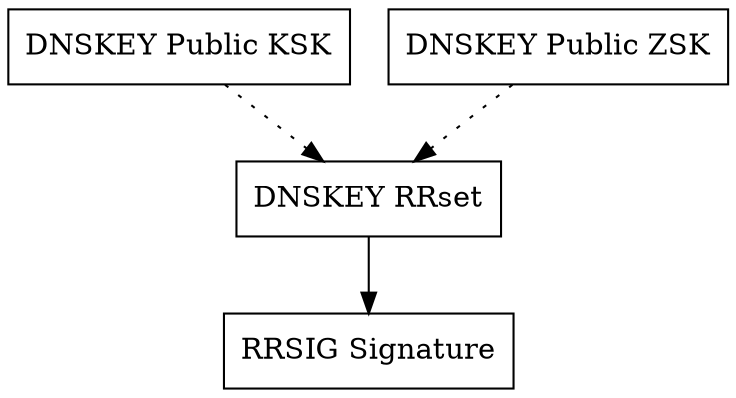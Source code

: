 digraph structs {
node [shape=record];
	dnskey [shape=record, label="DNSKEY RRset"];
	struct1 [shape=record, label="DNSKEY Public KSK"];
	struct2 [shape=record, label="DNSKEY Public ZSK"];
	verified [shape=record, label="RRSIG Signature"];

	struct1 -> dnskey [style=dotted];
	struct2 -> dnskey [style=dotted];
	dnskey -> verified;
}
